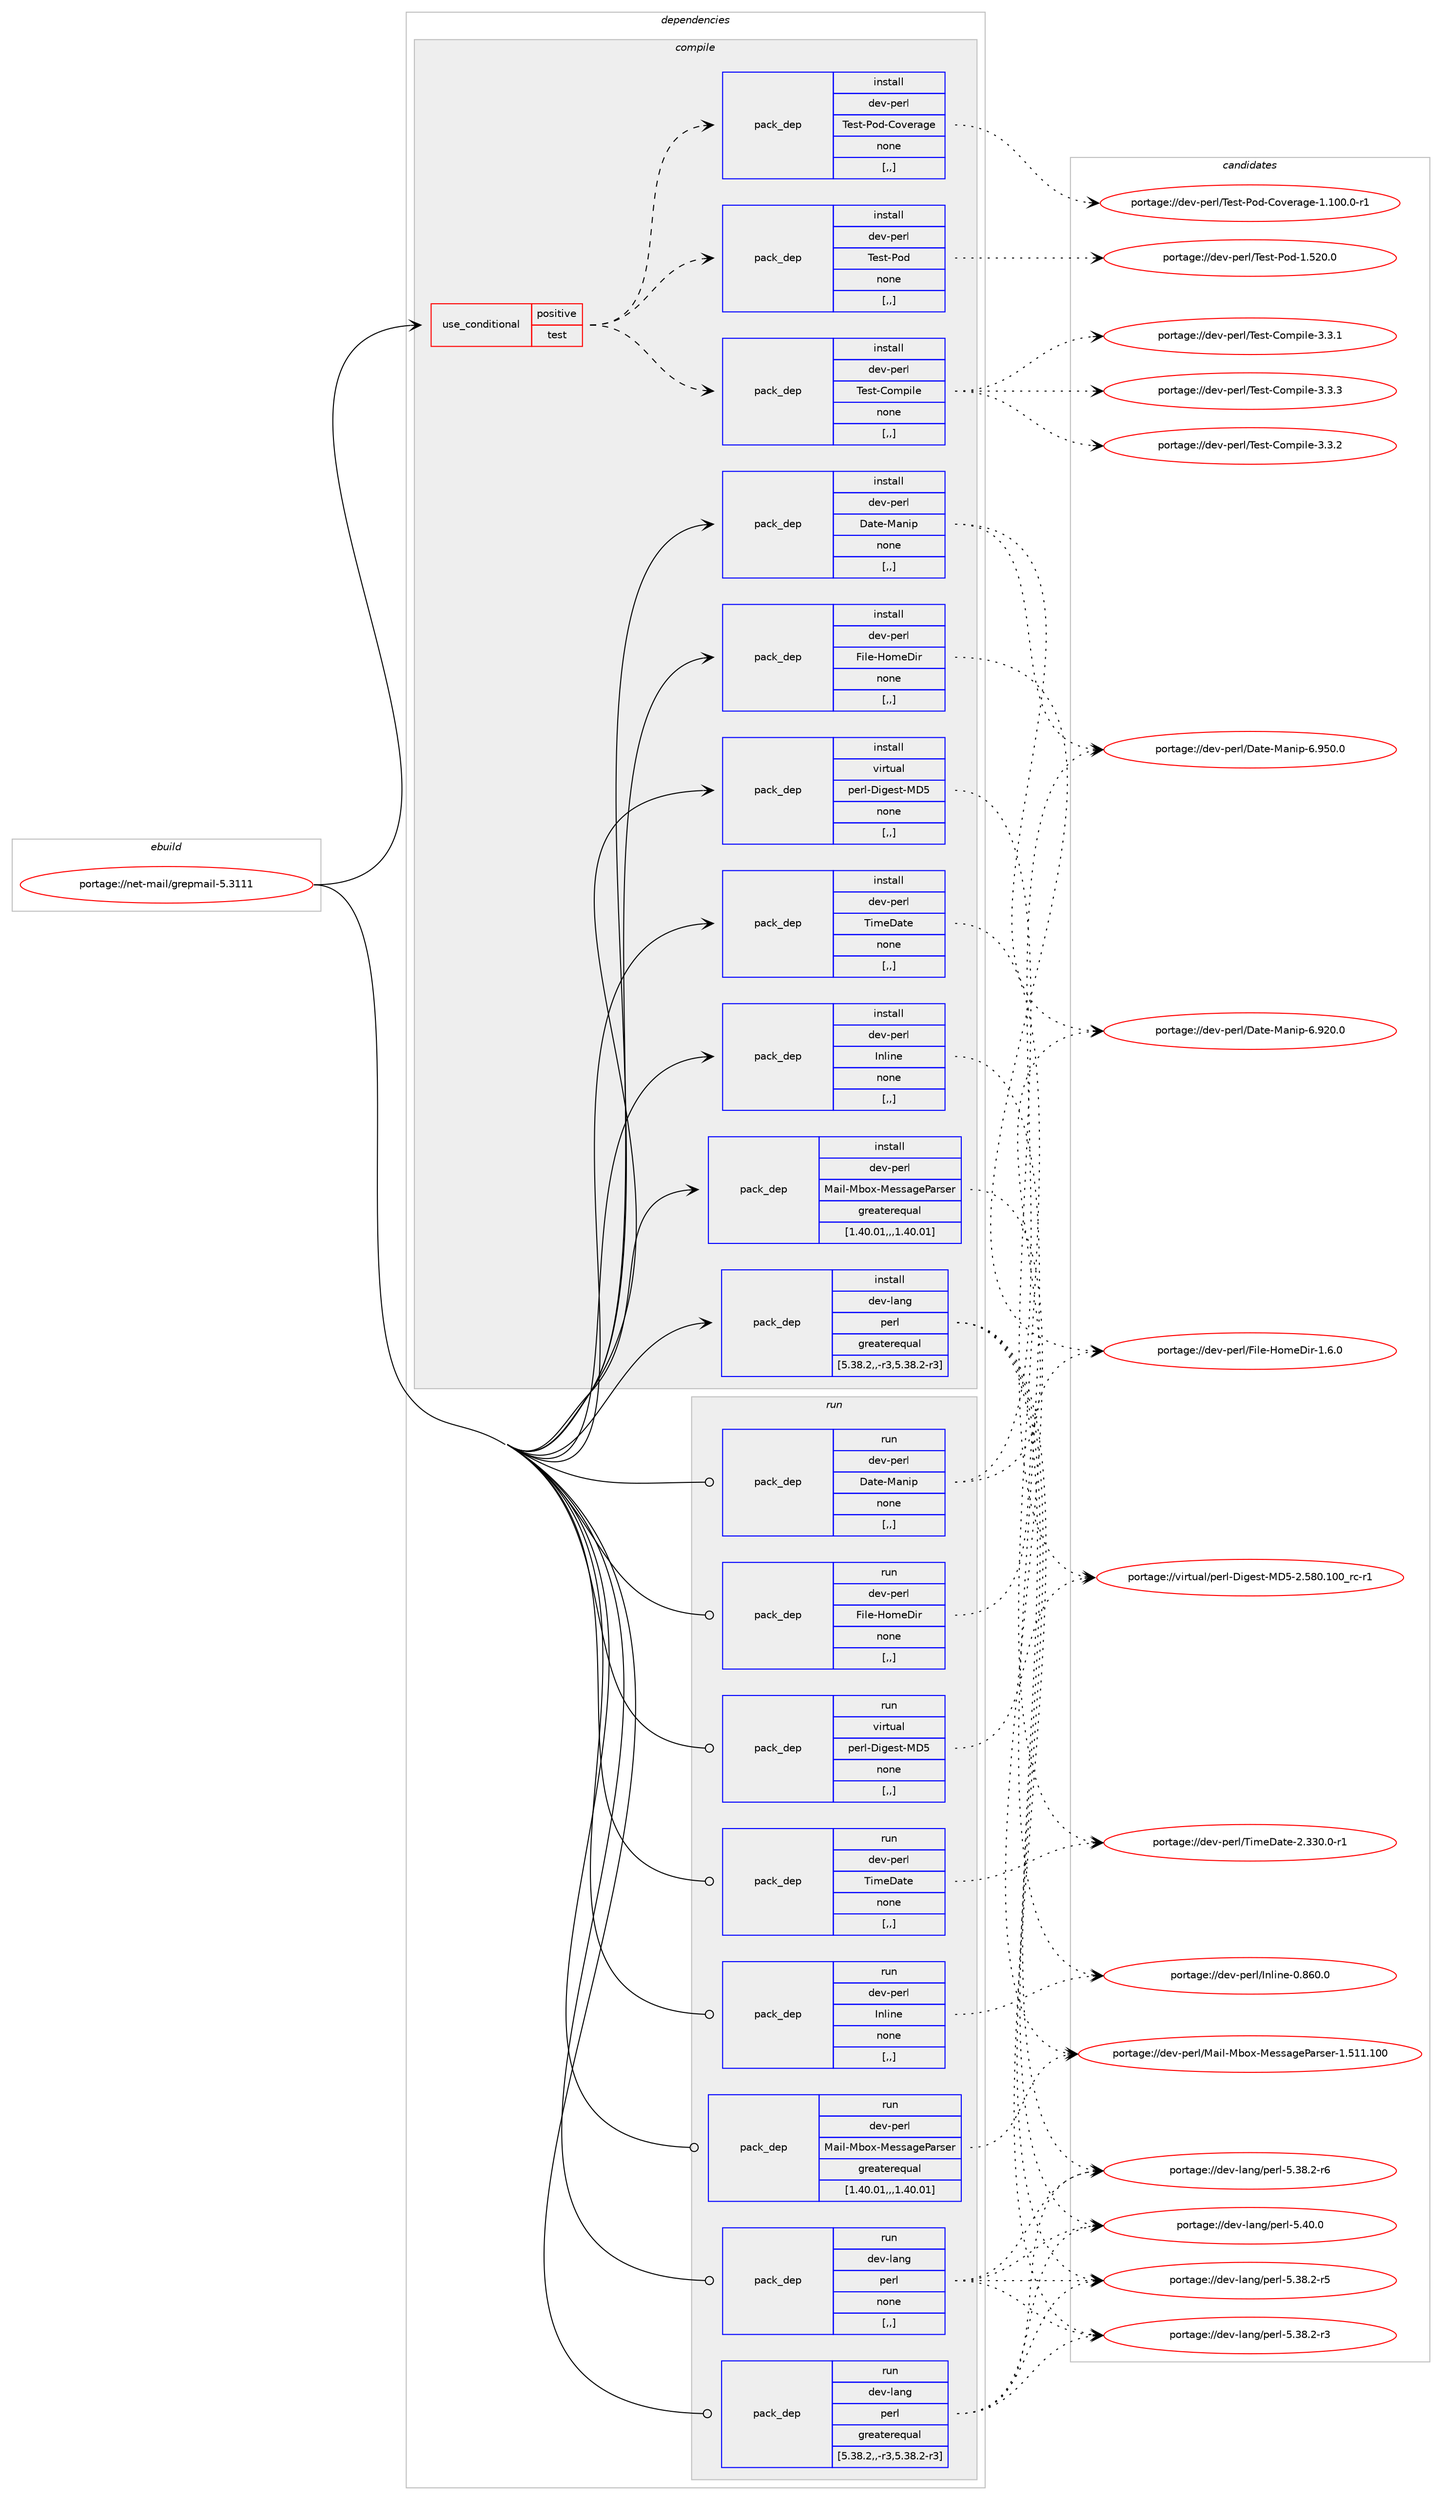 digraph prolog {

# *************
# Graph options
# *************

newrank=true;
concentrate=true;
compound=true;
graph [rankdir=LR,fontname=Helvetica,fontsize=10,ranksep=1.5];#, ranksep=2.5, nodesep=0.2];
edge  [arrowhead=vee];
node  [fontname=Helvetica,fontsize=10];

# **********
# The ebuild
# **********

subgraph cluster_leftcol {
color=gray;
label=<<i>ebuild</i>>;
id [label="portage://net-mail/grepmail-5.3111", color=red, width=4, href="../net-mail/grepmail-5.3111.svg"];
}

# ****************
# The dependencies
# ****************

subgraph cluster_midcol {
color=gray;
label=<<i>dependencies</i>>;
subgraph cluster_compile {
fillcolor="#eeeeee";
style=filled;
label=<<i>compile</i>>;
subgraph cond229571 {
dependency875882 [label=<<TABLE BORDER="0" CELLBORDER="1" CELLSPACING="0" CELLPADDING="4"><TR><TD ROWSPAN="3" CELLPADDING="10">use_conditional</TD></TR><TR><TD>positive</TD></TR><TR><TD>test</TD></TR></TABLE>>, shape=none, color=red];
subgraph pack639878 {
dependency875883 [label=<<TABLE BORDER="0" CELLBORDER="1" CELLSPACING="0" CELLPADDING="4" WIDTH="220"><TR><TD ROWSPAN="6" CELLPADDING="30">pack_dep</TD></TR><TR><TD WIDTH="110">install</TD></TR><TR><TD>dev-perl</TD></TR><TR><TD>Test-Compile</TD></TR><TR><TD>none</TD></TR><TR><TD>[,,]</TD></TR></TABLE>>, shape=none, color=blue];
}
dependency875882:e -> dependency875883:w [weight=20,style="dashed",arrowhead="vee"];
subgraph pack639879 {
dependency875884 [label=<<TABLE BORDER="0" CELLBORDER="1" CELLSPACING="0" CELLPADDING="4" WIDTH="220"><TR><TD ROWSPAN="6" CELLPADDING="30">pack_dep</TD></TR><TR><TD WIDTH="110">install</TD></TR><TR><TD>dev-perl</TD></TR><TR><TD>Test-Pod</TD></TR><TR><TD>none</TD></TR><TR><TD>[,,]</TD></TR></TABLE>>, shape=none, color=blue];
}
dependency875882:e -> dependency875884:w [weight=20,style="dashed",arrowhead="vee"];
subgraph pack639880 {
dependency875885 [label=<<TABLE BORDER="0" CELLBORDER="1" CELLSPACING="0" CELLPADDING="4" WIDTH="220"><TR><TD ROWSPAN="6" CELLPADDING="30">pack_dep</TD></TR><TR><TD WIDTH="110">install</TD></TR><TR><TD>dev-perl</TD></TR><TR><TD>Test-Pod-Coverage</TD></TR><TR><TD>none</TD></TR><TR><TD>[,,]</TD></TR></TABLE>>, shape=none, color=blue];
}
dependency875882:e -> dependency875885:w [weight=20,style="dashed",arrowhead="vee"];
}
id:e -> dependency875882:w [weight=20,style="solid",arrowhead="vee"];
subgraph pack639881 {
dependency875886 [label=<<TABLE BORDER="0" CELLBORDER="1" CELLSPACING="0" CELLPADDING="4" WIDTH="220"><TR><TD ROWSPAN="6" CELLPADDING="30">pack_dep</TD></TR><TR><TD WIDTH="110">install</TD></TR><TR><TD>dev-lang</TD></TR><TR><TD>perl</TD></TR><TR><TD>greaterequal</TD></TR><TR><TD>[5.38.2,,-r3,5.38.2-r3]</TD></TR></TABLE>>, shape=none, color=blue];
}
id:e -> dependency875886:w [weight=20,style="solid",arrowhead="vee"];
subgraph pack639882 {
dependency875887 [label=<<TABLE BORDER="0" CELLBORDER="1" CELLSPACING="0" CELLPADDING="4" WIDTH="220"><TR><TD ROWSPAN="6" CELLPADDING="30">pack_dep</TD></TR><TR><TD WIDTH="110">install</TD></TR><TR><TD>dev-perl</TD></TR><TR><TD>Date-Manip</TD></TR><TR><TD>none</TD></TR><TR><TD>[,,]</TD></TR></TABLE>>, shape=none, color=blue];
}
id:e -> dependency875887:w [weight=20,style="solid",arrowhead="vee"];
subgraph pack639883 {
dependency875888 [label=<<TABLE BORDER="0" CELLBORDER="1" CELLSPACING="0" CELLPADDING="4" WIDTH="220"><TR><TD ROWSPAN="6" CELLPADDING="30">pack_dep</TD></TR><TR><TD WIDTH="110">install</TD></TR><TR><TD>dev-perl</TD></TR><TR><TD>File-HomeDir</TD></TR><TR><TD>none</TD></TR><TR><TD>[,,]</TD></TR></TABLE>>, shape=none, color=blue];
}
id:e -> dependency875888:w [weight=20,style="solid",arrowhead="vee"];
subgraph pack639884 {
dependency875889 [label=<<TABLE BORDER="0" CELLBORDER="1" CELLSPACING="0" CELLPADDING="4" WIDTH="220"><TR><TD ROWSPAN="6" CELLPADDING="30">pack_dep</TD></TR><TR><TD WIDTH="110">install</TD></TR><TR><TD>dev-perl</TD></TR><TR><TD>Inline</TD></TR><TR><TD>none</TD></TR><TR><TD>[,,]</TD></TR></TABLE>>, shape=none, color=blue];
}
id:e -> dependency875889:w [weight=20,style="solid",arrowhead="vee"];
subgraph pack639885 {
dependency875890 [label=<<TABLE BORDER="0" CELLBORDER="1" CELLSPACING="0" CELLPADDING="4" WIDTH="220"><TR><TD ROWSPAN="6" CELLPADDING="30">pack_dep</TD></TR><TR><TD WIDTH="110">install</TD></TR><TR><TD>dev-perl</TD></TR><TR><TD>Mail-Mbox-MessageParser</TD></TR><TR><TD>greaterequal</TD></TR><TR><TD>[1.40.01,,,1.40.01]</TD></TR></TABLE>>, shape=none, color=blue];
}
id:e -> dependency875890:w [weight=20,style="solid",arrowhead="vee"];
subgraph pack639886 {
dependency875891 [label=<<TABLE BORDER="0" CELLBORDER="1" CELLSPACING="0" CELLPADDING="4" WIDTH="220"><TR><TD ROWSPAN="6" CELLPADDING="30">pack_dep</TD></TR><TR><TD WIDTH="110">install</TD></TR><TR><TD>dev-perl</TD></TR><TR><TD>TimeDate</TD></TR><TR><TD>none</TD></TR><TR><TD>[,,]</TD></TR></TABLE>>, shape=none, color=blue];
}
id:e -> dependency875891:w [weight=20,style="solid",arrowhead="vee"];
subgraph pack639887 {
dependency875892 [label=<<TABLE BORDER="0" CELLBORDER="1" CELLSPACING="0" CELLPADDING="4" WIDTH="220"><TR><TD ROWSPAN="6" CELLPADDING="30">pack_dep</TD></TR><TR><TD WIDTH="110">install</TD></TR><TR><TD>virtual</TD></TR><TR><TD>perl-Digest-MD5</TD></TR><TR><TD>none</TD></TR><TR><TD>[,,]</TD></TR></TABLE>>, shape=none, color=blue];
}
id:e -> dependency875892:w [weight=20,style="solid",arrowhead="vee"];
}
subgraph cluster_compileandrun {
fillcolor="#eeeeee";
style=filled;
label=<<i>compile and run</i>>;
}
subgraph cluster_run {
fillcolor="#eeeeee";
style=filled;
label=<<i>run</i>>;
subgraph pack639888 {
dependency875893 [label=<<TABLE BORDER="0" CELLBORDER="1" CELLSPACING="0" CELLPADDING="4" WIDTH="220"><TR><TD ROWSPAN="6" CELLPADDING="30">pack_dep</TD></TR><TR><TD WIDTH="110">run</TD></TR><TR><TD>dev-lang</TD></TR><TR><TD>perl</TD></TR><TR><TD>greaterequal</TD></TR><TR><TD>[5.38.2,,-r3,5.38.2-r3]</TD></TR></TABLE>>, shape=none, color=blue];
}
id:e -> dependency875893:w [weight=20,style="solid",arrowhead="odot"];
subgraph pack639889 {
dependency875894 [label=<<TABLE BORDER="0" CELLBORDER="1" CELLSPACING="0" CELLPADDING="4" WIDTH="220"><TR><TD ROWSPAN="6" CELLPADDING="30">pack_dep</TD></TR><TR><TD WIDTH="110">run</TD></TR><TR><TD>dev-lang</TD></TR><TR><TD>perl</TD></TR><TR><TD>none</TD></TR><TR><TD>[,,]</TD></TR></TABLE>>, shape=none, color=blue];
}
id:e -> dependency875894:w [weight=20,style="solid",arrowhead="odot"];
subgraph pack639890 {
dependency875895 [label=<<TABLE BORDER="0" CELLBORDER="1" CELLSPACING="0" CELLPADDING="4" WIDTH="220"><TR><TD ROWSPAN="6" CELLPADDING="30">pack_dep</TD></TR><TR><TD WIDTH="110">run</TD></TR><TR><TD>dev-perl</TD></TR><TR><TD>Date-Manip</TD></TR><TR><TD>none</TD></TR><TR><TD>[,,]</TD></TR></TABLE>>, shape=none, color=blue];
}
id:e -> dependency875895:w [weight=20,style="solid",arrowhead="odot"];
subgraph pack639891 {
dependency875896 [label=<<TABLE BORDER="0" CELLBORDER="1" CELLSPACING="0" CELLPADDING="4" WIDTH="220"><TR><TD ROWSPAN="6" CELLPADDING="30">pack_dep</TD></TR><TR><TD WIDTH="110">run</TD></TR><TR><TD>dev-perl</TD></TR><TR><TD>File-HomeDir</TD></TR><TR><TD>none</TD></TR><TR><TD>[,,]</TD></TR></TABLE>>, shape=none, color=blue];
}
id:e -> dependency875896:w [weight=20,style="solid",arrowhead="odot"];
subgraph pack639892 {
dependency875897 [label=<<TABLE BORDER="0" CELLBORDER="1" CELLSPACING="0" CELLPADDING="4" WIDTH="220"><TR><TD ROWSPAN="6" CELLPADDING="30">pack_dep</TD></TR><TR><TD WIDTH="110">run</TD></TR><TR><TD>dev-perl</TD></TR><TR><TD>Inline</TD></TR><TR><TD>none</TD></TR><TR><TD>[,,]</TD></TR></TABLE>>, shape=none, color=blue];
}
id:e -> dependency875897:w [weight=20,style="solid",arrowhead="odot"];
subgraph pack639893 {
dependency875898 [label=<<TABLE BORDER="0" CELLBORDER="1" CELLSPACING="0" CELLPADDING="4" WIDTH="220"><TR><TD ROWSPAN="6" CELLPADDING="30">pack_dep</TD></TR><TR><TD WIDTH="110">run</TD></TR><TR><TD>dev-perl</TD></TR><TR><TD>Mail-Mbox-MessageParser</TD></TR><TR><TD>greaterequal</TD></TR><TR><TD>[1.40.01,,,1.40.01]</TD></TR></TABLE>>, shape=none, color=blue];
}
id:e -> dependency875898:w [weight=20,style="solid",arrowhead="odot"];
subgraph pack639894 {
dependency875899 [label=<<TABLE BORDER="0" CELLBORDER="1" CELLSPACING="0" CELLPADDING="4" WIDTH="220"><TR><TD ROWSPAN="6" CELLPADDING="30">pack_dep</TD></TR><TR><TD WIDTH="110">run</TD></TR><TR><TD>dev-perl</TD></TR><TR><TD>TimeDate</TD></TR><TR><TD>none</TD></TR><TR><TD>[,,]</TD></TR></TABLE>>, shape=none, color=blue];
}
id:e -> dependency875899:w [weight=20,style="solid",arrowhead="odot"];
subgraph pack639895 {
dependency875900 [label=<<TABLE BORDER="0" CELLBORDER="1" CELLSPACING="0" CELLPADDING="4" WIDTH="220"><TR><TD ROWSPAN="6" CELLPADDING="30">pack_dep</TD></TR><TR><TD WIDTH="110">run</TD></TR><TR><TD>virtual</TD></TR><TR><TD>perl-Digest-MD5</TD></TR><TR><TD>none</TD></TR><TR><TD>[,,]</TD></TR></TABLE>>, shape=none, color=blue];
}
id:e -> dependency875900:w [weight=20,style="solid",arrowhead="odot"];
}
}

# **************
# The candidates
# **************

subgraph cluster_choices {
rank=same;
color=gray;
label=<<i>candidates</i>>;

subgraph choice639878 {
color=black;
nodesep=1;
choice1001011184511210111410847841011151164567111109112105108101455146514651 [label="portage://dev-perl/Test-Compile-3.3.3", color=red, width=4,href="../dev-perl/Test-Compile-3.3.3.svg"];
choice1001011184511210111410847841011151164567111109112105108101455146514650 [label="portage://dev-perl/Test-Compile-3.3.2", color=red, width=4,href="../dev-perl/Test-Compile-3.3.2.svg"];
choice1001011184511210111410847841011151164567111109112105108101455146514649 [label="portage://dev-perl/Test-Compile-3.3.1", color=red, width=4,href="../dev-perl/Test-Compile-3.3.1.svg"];
dependency875883:e -> choice1001011184511210111410847841011151164567111109112105108101455146514651:w [style=dotted,weight="100"];
dependency875883:e -> choice1001011184511210111410847841011151164567111109112105108101455146514650:w [style=dotted,weight="100"];
dependency875883:e -> choice1001011184511210111410847841011151164567111109112105108101455146514649:w [style=dotted,weight="100"];
}
subgraph choice639879 {
color=black;
nodesep=1;
choice10010111845112101114108478410111511645801111004549465350484648 [label="portage://dev-perl/Test-Pod-1.520.0", color=red, width=4,href="../dev-perl/Test-Pod-1.520.0.svg"];
dependency875884:e -> choice10010111845112101114108478410111511645801111004549465350484648:w [style=dotted,weight="100"];
}
subgraph choice639880 {
color=black;
nodesep=1;
choice100101118451121011141084784101115116458011110045671111181011149710310145494649484846484511449 [label="portage://dev-perl/Test-Pod-Coverage-1.100.0-r1", color=red, width=4,href="../dev-perl/Test-Pod-Coverage-1.100.0-r1.svg"];
dependency875885:e -> choice100101118451121011141084784101115116458011110045671111181011149710310145494649484846484511449:w [style=dotted,weight="100"];
}
subgraph choice639881 {
color=black;
nodesep=1;
choice10010111845108971101034711210111410845534652484648 [label="portage://dev-lang/perl-5.40.0", color=red, width=4,href="../dev-lang/perl-5.40.0.svg"];
choice100101118451089711010347112101114108455346515646504511454 [label="portage://dev-lang/perl-5.38.2-r6", color=red, width=4,href="../dev-lang/perl-5.38.2-r6.svg"];
choice100101118451089711010347112101114108455346515646504511453 [label="portage://dev-lang/perl-5.38.2-r5", color=red, width=4,href="../dev-lang/perl-5.38.2-r5.svg"];
choice100101118451089711010347112101114108455346515646504511451 [label="portage://dev-lang/perl-5.38.2-r3", color=red, width=4,href="../dev-lang/perl-5.38.2-r3.svg"];
dependency875886:e -> choice10010111845108971101034711210111410845534652484648:w [style=dotted,weight="100"];
dependency875886:e -> choice100101118451089711010347112101114108455346515646504511454:w [style=dotted,weight="100"];
dependency875886:e -> choice100101118451089711010347112101114108455346515646504511453:w [style=dotted,weight="100"];
dependency875886:e -> choice100101118451089711010347112101114108455346515646504511451:w [style=dotted,weight="100"];
}
subgraph choice639882 {
color=black;
nodesep=1;
choice100101118451121011141084768971161014577971101051124554465753484648 [label="portage://dev-perl/Date-Manip-6.950.0", color=red, width=4,href="../dev-perl/Date-Manip-6.950.0.svg"];
choice100101118451121011141084768971161014577971101051124554465750484648 [label="portage://dev-perl/Date-Manip-6.920.0", color=red, width=4,href="../dev-perl/Date-Manip-6.920.0.svg"];
dependency875887:e -> choice100101118451121011141084768971161014577971101051124554465753484648:w [style=dotted,weight="100"];
dependency875887:e -> choice100101118451121011141084768971161014577971101051124554465750484648:w [style=dotted,weight="100"];
}
subgraph choice639883 {
color=black;
nodesep=1;
choice100101118451121011141084770105108101457211110910168105114454946544648 [label="portage://dev-perl/File-HomeDir-1.6.0", color=red, width=4,href="../dev-perl/File-HomeDir-1.6.0.svg"];
dependency875888:e -> choice100101118451121011141084770105108101457211110910168105114454946544648:w [style=dotted,weight="100"];
}
subgraph choice639884 {
color=black;
nodesep=1;
choice1001011184511210111410847731101081051101014548465654484648 [label="portage://dev-perl/Inline-0.860.0", color=red, width=4,href="../dev-perl/Inline-0.860.0.svg"];
dependency875889:e -> choice1001011184511210111410847731101081051101014548465654484648:w [style=dotted,weight="100"];
}
subgraph choice639885 {
color=black;
nodesep=1;
choice10010111845112101114108477797105108457798111120457710111511597103101809711411510111445494653494946494848 [label="portage://dev-perl/Mail-Mbox-MessageParser-1.511.100", color=red, width=4,href="../dev-perl/Mail-Mbox-MessageParser-1.511.100.svg"];
dependency875890:e -> choice10010111845112101114108477797105108457798111120457710111511597103101809711411510111445494653494946494848:w [style=dotted,weight="100"];
}
subgraph choice639886 {
color=black;
nodesep=1;
choice100101118451121011141084784105109101689711610145504651514846484511449 [label="portage://dev-perl/TimeDate-2.330.0-r1", color=red, width=4,href="../dev-perl/TimeDate-2.330.0-r1.svg"];
dependency875891:e -> choice100101118451121011141084784105109101689711610145504651514846484511449:w [style=dotted,weight="100"];
}
subgraph choice639887 {
color=black;
nodesep=1;
choice11810511411611797108471121011141084568105103101115116457768534550465356484649484895114994511449 [label="portage://virtual/perl-Digest-MD5-2.580.100_rc-r1", color=red, width=4,href="../virtual/perl-Digest-MD5-2.580.100_rc-r1.svg"];
dependency875892:e -> choice11810511411611797108471121011141084568105103101115116457768534550465356484649484895114994511449:w [style=dotted,weight="100"];
}
subgraph choice639888 {
color=black;
nodesep=1;
choice10010111845108971101034711210111410845534652484648 [label="portage://dev-lang/perl-5.40.0", color=red, width=4,href="../dev-lang/perl-5.40.0.svg"];
choice100101118451089711010347112101114108455346515646504511454 [label="portage://dev-lang/perl-5.38.2-r6", color=red, width=4,href="../dev-lang/perl-5.38.2-r6.svg"];
choice100101118451089711010347112101114108455346515646504511453 [label="portage://dev-lang/perl-5.38.2-r5", color=red, width=4,href="../dev-lang/perl-5.38.2-r5.svg"];
choice100101118451089711010347112101114108455346515646504511451 [label="portage://dev-lang/perl-5.38.2-r3", color=red, width=4,href="../dev-lang/perl-5.38.2-r3.svg"];
dependency875893:e -> choice10010111845108971101034711210111410845534652484648:w [style=dotted,weight="100"];
dependency875893:e -> choice100101118451089711010347112101114108455346515646504511454:w [style=dotted,weight="100"];
dependency875893:e -> choice100101118451089711010347112101114108455346515646504511453:w [style=dotted,weight="100"];
dependency875893:e -> choice100101118451089711010347112101114108455346515646504511451:w [style=dotted,weight="100"];
}
subgraph choice639889 {
color=black;
nodesep=1;
choice10010111845108971101034711210111410845534652484648 [label="portage://dev-lang/perl-5.40.0", color=red, width=4,href="../dev-lang/perl-5.40.0.svg"];
choice100101118451089711010347112101114108455346515646504511454 [label="portage://dev-lang/perl-5.38.2-r6", color=red, width=4,href="../dev-lang/perl-5.38.2-r6.svg"];
choice100101118451089711010347112101114108455346515646504511453 [label="portage://dev-lang/perl-5.38.2-r5", color=red, width=4,href="../dev-lang/perl-5.38.2-r5.svg"];
choice100101118451089711010347112101114108455346515646504511451 [label="portage://dev-lang/perl-5.38.2-r3", color=red, width=4,href="../dev-lang/perl-5.38.2-r3.svg"];
dependency875894:e -> choice10010111845108971101034711210111410845534652484648:w [style=dotted,weight="100"];
dependency875894:e -> choice100101118451089711010347112101114108455346515646504511454:w [style=dotted,weight="100"];
dependency875894:e -> choice100101118451089711010347112101114108455346515646504511453:w [style=dotted,weight="100"];
dependency875894:e -> choice100101118451089711010347112101114108455346515646504511451:w [style=dotted,weight="100"];
}
subgraph choice639890 {
color=black;
nodesep=1;
choice100101118451121011141084768971161014577971101051124554465753484648 [label="portage://dev-perl/Date-Manip-6.950.0", color=red, width=4,href="../dev-perl/Date-Manip-6.950.0.svg"];
choice100101118451121011141084768971161014577971101051124554465750484648 [label="portage://dev-perl/Date-Manip-6.920.0", color=red, width=4,href="../dev-perl/Date-Manip-6.920.0.svg"];
dependency875895:e -> choice100101118451121011141084768971161014577971101051124554465753484648:w [style=dotted,weight="100"];
dependency875895:e -> choice100101118451121011141084768971161014577971101051124554465750484648:w [style=dotted,weight="100"];
}
subgraph choice639891 {
color=black;
nodesep=1;
choice100101118451121011141084770105108101457211110910168105114454946544648 [label="portage://dev-perl/File-HomeDir-1.6.0", color=red, width=4,href="../dev-perl/File-HomeDir-1.6.0.svg"];
dependency875896:e -> choice100101118451121011141084770105108101457211110910168105114454946544648:w [style=dotted,weight="100"];
}
subgraph choice639892 {
color=black;
nodesep=1;
choice1001011184511210111410847731101081051101014548465654484648 [label="portage://dev-perl/Inline-0.860.0", color=red, width=4,href="../dev-perl/Inline-0.860.0.svg"];
dependency875897:e -> choice1001011184511210111410847731101081051101014548465654484648:w [style=dotted,weight="100"];
}
subgraph choice639893 {
color=black;
nodesep=1;
choice10010111845112101114108477797105108457798111120457710111511597103101809711411510111445494653494946494848 [label="portage://dev-perl/Mail-Mbox-MessageParser-1.511.100", color=red, width=4,href="../dev-perl/Mail-Mbox-MessageParser-1.511.100.svg"];
dependency875898:e -> choice10010111845112101114108477797105108457798111120457710111511597103101809711411510111445494653494946494848:w [style=dotted,weight="100"];
}
subgraph choice639894 {
color=black;
nodesep=1;
choice100101118451121011141084784105109101689711610145504651514846484511449 [label="portage://dev-perl/TimeDate-2.330.0-r1", color=red, width=4,href="../dev-perl/TimeDate-2.330.0-r1.svg"];
dependency875899:e -> choice100101118451121011141084784105109101689711610145504651514846484511449:w [style=dotted,weight="100"];
}
subgraph choice639895 {
color=black;
nodesep=1;
choice11810511411611797108471121011141084568105103101115116457768534550465356484649484895114994511449 [label="portage://virtual/perl-Digest-MD5-2.580.100_rc-r1", color=red, width=4,href="../virtual/perl-Digest-MD5-2.580.100_rc-r1.svg"];
dependency875900:e -> choice11810511411611797108471121011141084568105103101115116457768534550465356484649484895114994511449:w [style=dotted,weight="100"];
}
}

}

